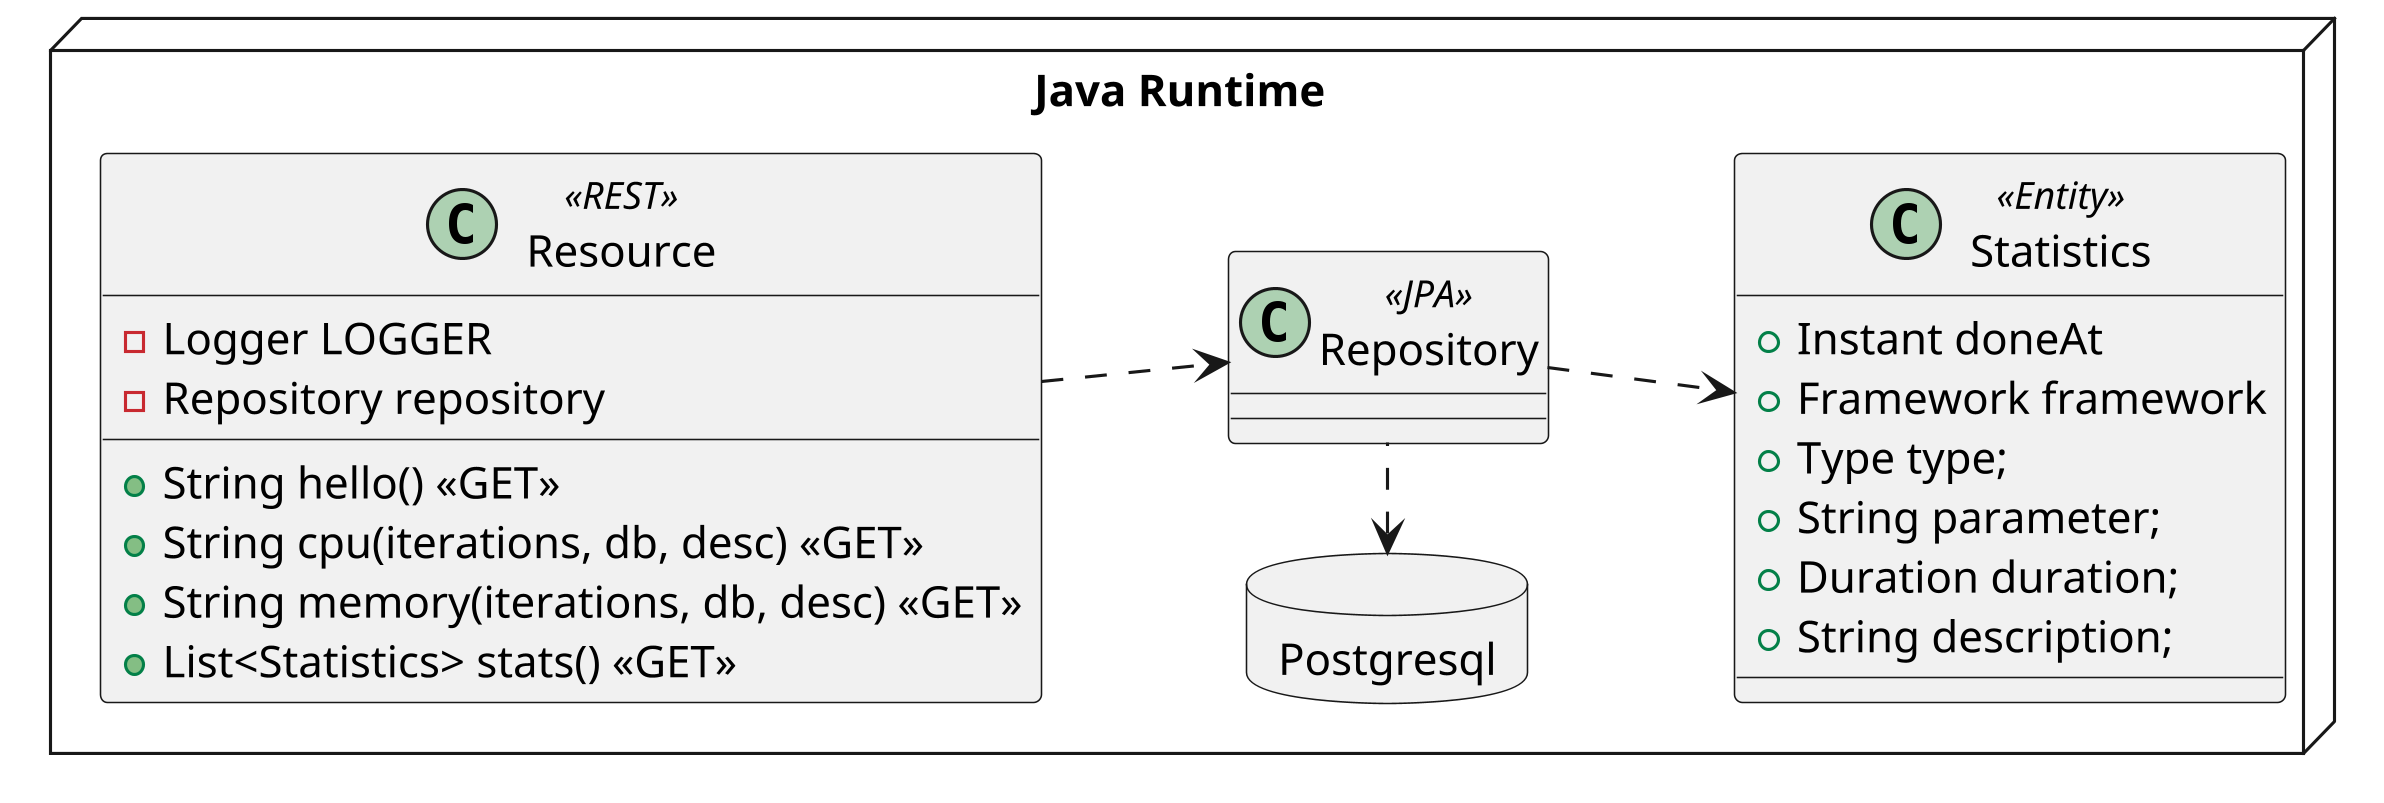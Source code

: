 @startuml

skinparam dpi 300
allow_mixing
left to right direction

node "Java Runtime" as runtime {
    class "Resource" as resource <<REST>> {
        -Logger LOGGER
        -Repository repository
        +String hello() <<GET>>
        +String cpu(iterations, db, desc) <<GET>>
        +String memory(iterations, db, desc) <<GET>>
        +List<Statistics> stats() <<GET>>
    }

    class "Repository" as repository <<JPA>> {
    }

    class "Statistics" as entity <<Entity>> {
        +Instant doneAt
        +Framework framework
        +Type type;
        +String parameter;
        +Duration duration;
        +String description;
    }

    database "Postgresql" as postgresql

}

resource ..> repository
repository ..> entity
repository .left.> postgresql

@enduml
